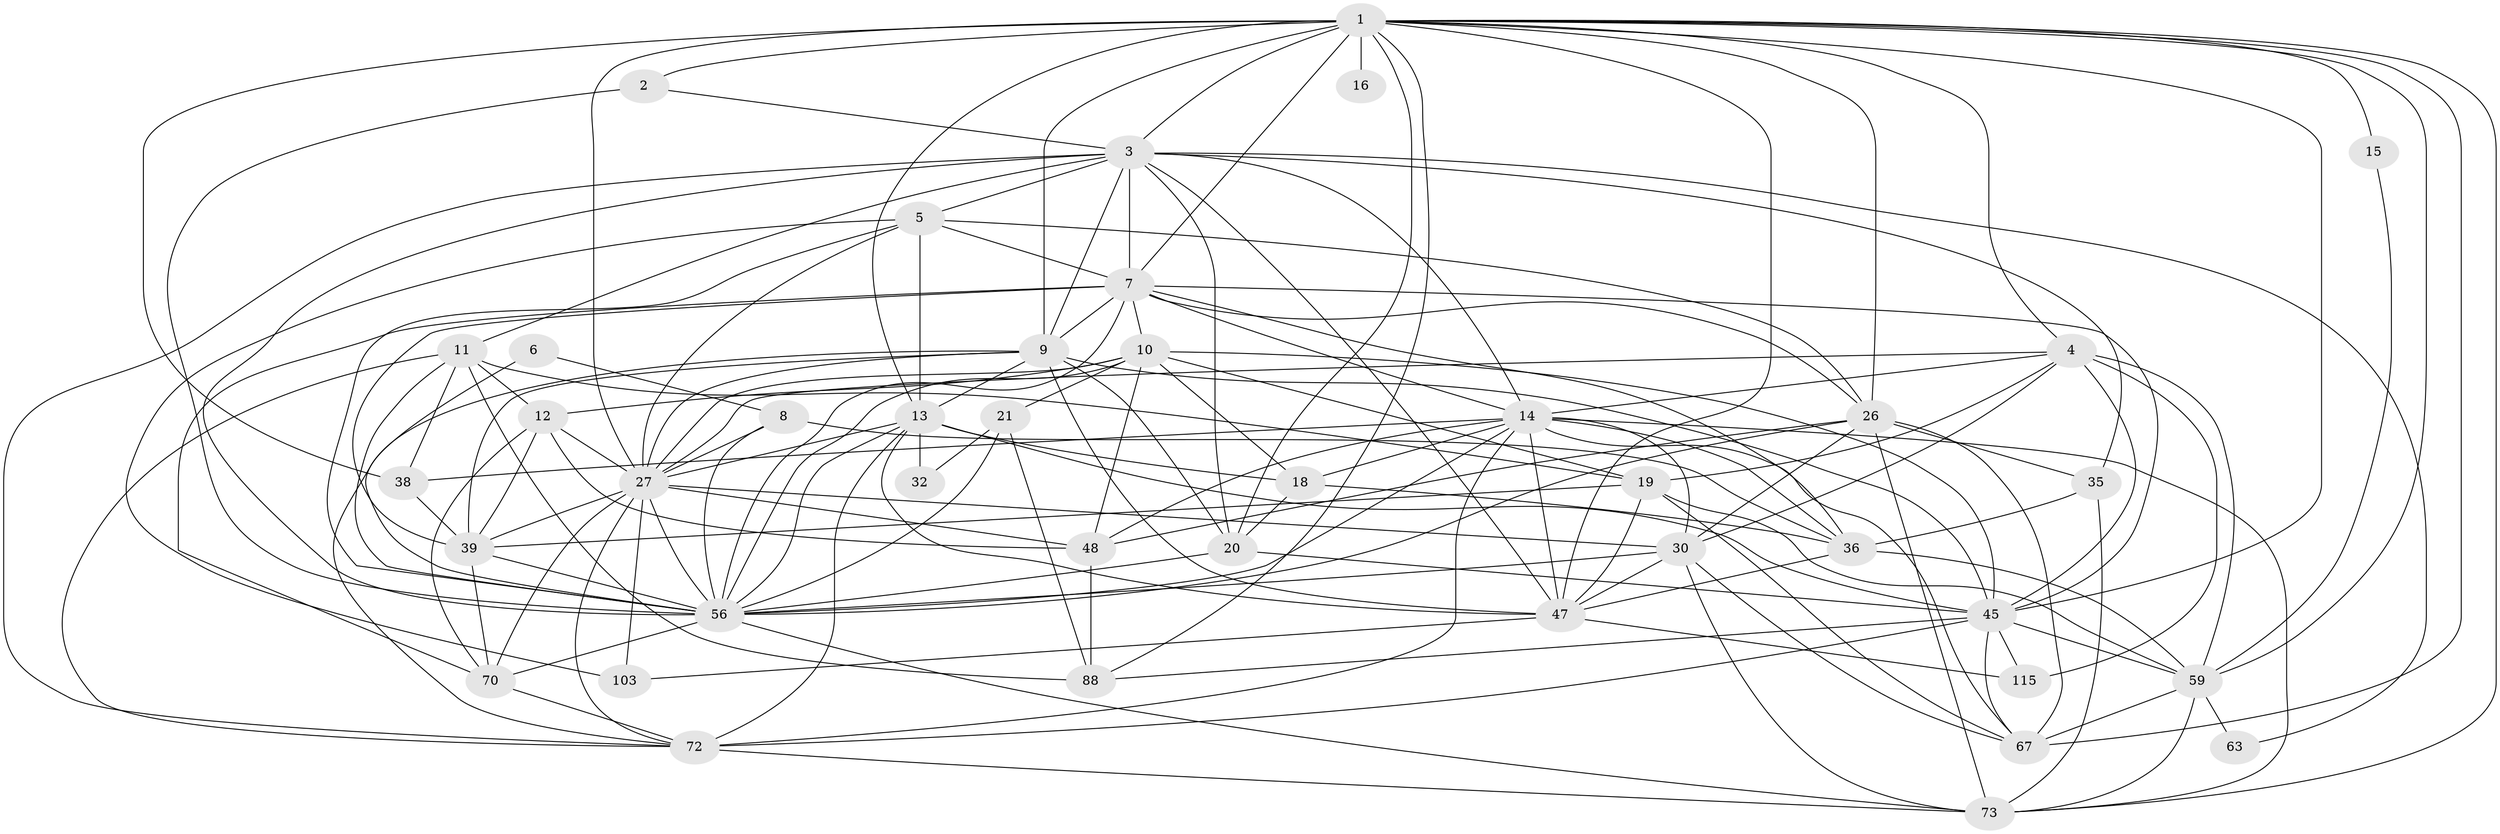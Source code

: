 // original degree distribution, {3: 0.22058823529411764, 2: 0.1323529411764706, 4: 0.3161764705882353, 7: 0.029411764705882353, 5: 0.22794117647058823, 6: 0.0661764705882353, 9: 0.007352941176470588}
// Generated by graph-tools (version 1.1) at 2025/18/03/04/25 18:18:43]
// undirected, 41 vertices, 151 edges
graph export_dot {
graph [start="1"]
  node [color=gray90,style=filled];
  1 [super="+78+53"];
  2;
  3 [super="+37+89"];
  4 [super="+40+83"];
  5 [super="+121+54"];
  6;
  7 [super="+24"];
  8 [super="+132"];
  9 [super="+43"];
  10 [super="+119+68+25+122"];
  11 [super="+80+61"];
  12 [super="+77+33+91"];
  13 [super="+120+135+42+99"];
  14 [super="+34+17+50"];
  15;
  16 [super="+104"];
  18;
  19 [super="+22+51"];
  20 [super="+81+113"];
  21 [super="+23"];
  26 [super="+62+106"];
  27 [super="+29+94"];
  30 [super="+31"];
  32;
  35 [super="+126"];
  36 [super="+74+75"];
  38 [super="+134"];
  39 [super="+64"];
  45 [super="+127+133"];
  47 [super="+86+57"];
  48 [super="+49"];
  56 [super="+71+84"];
  59 [super="+79+101"];
  63;
  67 [super="+90"];
  70 [super="+117"];
  72 [super="+76+118"];
  73 [super="+123"];
  88 [super="+107"];
  103;
  115;
  1 -- 73;
  1 -- 7;
  1 -- 45;
  1 -- 9 [weight=3];
  1 -- 2;
  1 -- 3;
  1 -- 4;
  1 -- 38;
  1 -- 59;
  1 -- 13;
  1 -- 47 [weight=2];
  1 -- 15;
  1 -- 16 [weight=3];
  1 -- 20;
  1 -- 88;
  1 -- 26;
  1 -- 27 [weight=2];
  1 -- 67;
  2 -- 3;
  2 -- 56;
  3 -- 72;
  3 -- 11;
  3 -- 63;
  3 -- 47;
  3 -- 35;
  3 -- 5;
  3 -- 7;
  3 -- 9;
  3 -- 14;
  3 -- 20;
  3 -- 56;
  4 -- 115;
  4 -- 14;
  4 -- 19;
  4 -- 45 [weight=3];
  4 -- 30;
  4 -- 27;
  4 -- 59;
  5 -- 103;
  5 -- 56;
  5 -- 26;
  5 -- 13;
  5 -- 27;
  5 -- 7;
  6 -- 8;
  6 -- 56;
  7 -- 36;
  7 -- 70;
  7 -- 9;
  7 -- 10;
  7 -- 45;
  7 -- 14;
  7 -- 26;
  7 -- 56;
  7 -- 39;
  8 -- 36;
  8 -- 56;
  8 -- 27;
  9 -- 45 [weight=3];
  9 -- 72;
  9 -- 47 [weight=2];
  9 -- 20;
  9 -- 13 [weight=2];
  9 -- 39 [weight=2];
  9 -- 27;
  10 -- 18;
  10 -- 48;
  10 -- 19 [weight=2];
  10 -- 21 [weight=2];
  10 -- 56;
  10 -- 45;
  10 -- 27;
  10 -- 12;
  11 -- 38;
  11 -- 19;
  11 -- 56;
  11 -- 88;
  11 -- 72;
  11 -- 12 [weight=2];
  12 -- 48;
  12 -- 70;
  12 -- 39 [weight=2];
  12 -- 27;
  13 -- 32;
  13 -- 47;
  13 -- 56;
  13 -- 72 [weight=2];
  13 -- 18;
  13 -- 27;
  13 -- 45;
  14 -- 48;
  14 -- 18;
  14 -- 36;
  14 -- 73;
  14 -- 38;
  14 -- 72;
  14 -- 47 [weight=2];
  14 -- 30;
  14 -- 56;
  14 -- 67;
  15 -- 59;
  18 -- 36;
  18 -- 20;
  19 -- 39 [weight=2];
  19 -- 47;
  19 -- 59;
  19 -- 67;
  20 -- 45;
  20 -- 56;
  21 -- 32;
  21 -- 88;
  21 -- 56;
  26 -- 73;
  26 -- 48;
  26 -- 67;
  26 -- 30;
  26 -- 56;
  26 -- 35;
  27 -- 56;
  27 -- 30;
  27 -- 39;
  27 -- 48;
  27 -- 103;
  27 -- 72;
  27 -- 70;
  30 -- 73;
  30 -- 47;
  30 -- 56;
  30 -- 67;
  35 -- 73;
  35 -- 36;
  36 -- 47;
  36 -- 59;
  38 -- 39;
  39 -- 56;
  39 -- 70;
  45 -- 72;
  45 -- 115 [weight=2];
  45 -- 88;
  45 -- 59;
  45 -- 67;
  47 -- 115;
  47 -- 103;
  48 -- 88;
  56 -- 70;
  56 -- 73;
  59 -- 73;
  59 -- 63;
  59 -- 67 [weight=2];
  70 -- 72;
  72 -- 73;
}
